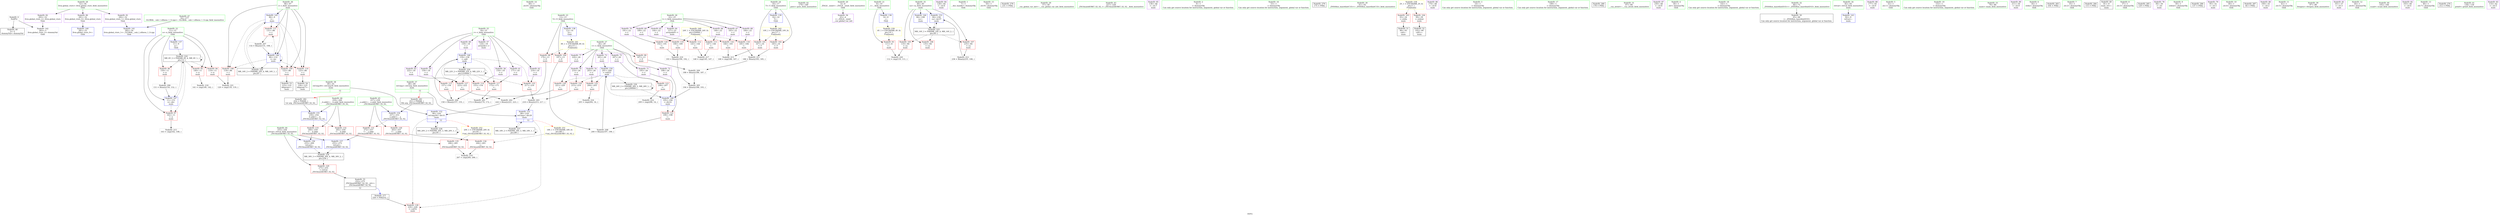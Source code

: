 digraph "SVFG" {
	label="SVFG";

	Node0x556e05cc9f40 [shape=record,color=grey,label="{NodeID: 0\nNullPtr}"];
	Node0x556e05cc9f40 -> Node0x556e05ce4790[style=solid];
	Node0x556e05cc9f40 -> Node0x556e05cea600[style=solid];
	Node0x556e05ce4050 [shape=record,color=red,label="{NodeID: 97\n162\<--11\n\<--n\nmain\n}"];
	Node0x556e05ce4050 -> Node0x556e05cefd60[style=solid];
	Node0x556e05ce1730 [shape=record,color=green,label="{NodeID: 14\n48\<--1\n.str.8\<--dummyObj\nGlob }"];
	Node0x556e05d093a0 [shape=record,color=black,label="{NodeID: 277\n226 = PHI(252, )\n}"];
	Node0x556e05d093a0 -> Node0x556e05ce99b0[style=solid];
	Node0x556e05ce3b90 [shape=record,color=red,label="{NodeID: 111\n131\<--86\n\<--i\nmain\n}"];
	Node0x556e05ce3b90 -> Node0x556e05cef160[style=solid];
	Node0x556e05ce24f0 [shape=record,color=green,label="{NodeID: 28\n52\<--56\nllvm.global_ctors\<--llvm.global_ctors_field_insensitive\nGlob }"];
	Node0x556e05ce24f0 -> Node0x556e05ce6a10[style=solid];
	Node0x556e05ce24f0 -> Node0x556e05ce6b10[style=solid];
	Node0x556e05ce24f0 -> Node0x556e05ce6c10[style=solid];
	Node0x556e05cef2e0 [shape=record,color=grey,label="{NodeID: 208\n200 = Binary(197, 199, )\n}"];
	Node0x556e05cef2e0 -> Node0x556e05ceacb0[style=solid];
	Node0x556e05ce9740 [shape=record,color=red,label="{NodeID: 125\n217\<--216\n\<--\nmain\n}"];
	Node0x556e05ce9740 -> Node0x556e05ce7d20[style=solid];
	Node0x556e05ce3200 [shape=record,color=green,label="{NodeID: 42\n179\<--180\nputs\<--puts_field_insensitive\n}"];
	Node0x556e05cea300 [shape=record,color=blue,label="{NodeID: 139\n16\<--14\nT\<--\nGlob }"];
	Node0x556e05cea300 -> Node0x556e05cfcf80[style=dashed];
	Node0x556e05ce4e70 [shape=record,color=purple,label="{NodeID: 56\n63\<--4\n\<--_ZStL8__ioinit\n__cxx_global_var_init\n}"];
	Node0x556e05ceaf20 [shape=record,color=blue,label="{NodeID: 153\n84\<--236\nca\<--inc37\nmain\n}"];
	Node0x556e05ceaf20 -> Node0x556e05cf80c0[style=dashed];
	Node0x556e05ce59d0 [shape=record,color=purple,label="{NodeID: 70\n191\<--22\n\<--t\nmain\n}"];
	Node0x556e05ce59d0 -> Node0x556e05ce9330[style=solid];
	Node0x556e05ce6530 [shape=record,color=purple,label="{NodeID: 84\n128\<--44\n\<--.str.6\nmain\n}"];
	Node0x556e05ccacf0 [shape=record,color=green,label="{NodeID: 1\n7\<--1\n__dso_handle\<--dummyObj\nGlob }"];
	Node0x556e05ce4120 [shape=record,color=red,label="{NodeID: 98\n170\<--13\n\<--V\nmain\n}"];
	Node0x556e05ce4120 -> Node0x556e05ce7a20[style=solid];
	Node0x556e05ce17f0 [shape=record,color=green,label="{NodeID: 15\n50\<--1\n.str.9\<--dummyObj\nGlob }"];
	Node0x556e05d09590 [shape=record,color=black,label="{NodeID: 278\n231 = PHI()\n}"];
	Node0x556e05ce3c60 [shape=record,color=red,label="{NodeID: 112\n145\<--144\n\<--\nmain\n}"];
	Node0x556e05ce3c60 -> Node0x556e05cf0060[style=solid];
	Node0x556e05ce25f0 [shape=record,color=green,label="{NodeID: 29\n57\<--58\n__cxx_global_var_init\<--__cxx_global_var_init_field_insensitive\n}"];
	Node0x556e05cef460 [shape=record,color=grey,label="{NodeID: 209\n188 = Binary(186, 187, )\n}"];
	Node0x556e05cef460 -> Node0x556e05ceee60[style=solid];
	Node0x556e05ce9810 [shape=record,color=red,label="{NodeID: 126\n221\<--220\n\<--\nmain\n}"];
	Node0x556e05ce9810 -> Node0x556e05ce7ba0[style=solid];
	Node0x556e05ce3300 [shape=record,color=green,label="{NodeID: 43\n227\<--228\n_ZSt3maxIdERKT_S2_S2_\<--_ZSt3maxIdERKT_S2_S2__field_insensitive\n}"];
	Node0x556e05cea400 [shape=record,color=blue,label="{NodeID: 140\n281\<--53\nllvm.global_ctors_0\<--\nGlob }"];
	Node0x556e05ce4f40 [shape=record,color=purple,label="{NodeID: 57\n124\<--18\narrayidx\<--r\nmain\n}"];
	Node0x556e05ceaff0 [shape=record,color=blue,label="{NodeID: 154\n257\<--253\n__a.addr\<--__a\n_ZSt3maxIdERKT_S2_S2_\n}"];
	Node0x556e05ceaff0 -> Node0x556e05ce9b50[style=dashed];
	Node0x556e05ceaff0 -> Node0x556e05ce9c20[style=dashed];
	Node0x556e05ce5aa0 [shape=record,color=purple,label="{NodeID: 71\n195\<--26\n\<--v\nmain\n}"];
	Node0x556e05ce5aa0 -> Node0x556e05ceabe0[style=solid];
	Node0x556e05cfd760 [shape=record,color=yellow,style=double,label="{NodeID: 251\n18V_1 = ENCHI(MR_18V_0)\npts\{89 \}\nFun[_ZSt3maxIdERKT_S2_S2_]}"];
	Node0x556e05cfd760 -> Node0x556e05ce9e90[style=dashed];
	Node0x556e05ce6600 [shape=record,color=purple,label="{NodeID: 85\n136\<--46\n\<--.str.7\nmain\n}"];
	Node0x556e05ccad80 [shape=record,color=green,label="{NodeID: 2\n9\<--1\n\<--dummyObj\nCan only get source location for instruction, argument, global var or function.}"];
	Node0x556e05ce41f0 [shape=record,color=red,label="{NodeID: 99\n187\<--13\n\<--V\nmain\n}"];
	Node0x556e05ce41f0 -> Node0x556e05cef460[style=solid];
	Node0x556e05ce18f0 [shape=record,color=green,label="{NodeID: 16\n53\<--1\n\<--dummyObj\nCan only get source location for instruction, argument, global var or function.}"];
	Node0x556e05d09660 [shape=record,color=black,label="{NodeID: 279\n175 = PHI()\n}"];
	Node0x556e05ce3d30 [shape=record,color=red,label="{NodeID: 113\n147\<--146\n\<--\nmain\n}"];
	Node0x556e05ce3d30 -> Node0x556e05cf0060[style=solid];
	Node0x556e05ce26f0 [shape=record,color=green,label="{NodeID: 30\n61\<--62\n_ZNSt8ios_base4InitC1Ev\<--_ZNSt8ios_base4InitC1Ev_field_insensitive\n}"];
	Node0x556e05cef5e0 [shape=record,color=grey,label="{NodeID: 210\n193 = Binary(190, 192, )\n}"];
	Node0x556e05cef5e0 -> Node0x556e05ceee60[style=solid];
	Node0x556e05ce98e0 [shape=record,color=red,label="{NodeID: 127\n223\<--222\n\<--\nmain\n}"];
	Node0x556e05ce98e0 -> Node0x556e05ce7ba0[style=solid];
	Node0x556e05ce3400 [shape=record,color=green,label="{NodeID: 44\n255\<--256\nretval\<--retval_field_insensitive\n_ZSt3maxIdERKT_S2_S2_\n}"];
	Node0x556e05ce3400 -> Node0x556e05ce9a80[style=solid];
	Node0x556e05ce3400 -> Node0x556e05ceb190[style=solid];
	Node0x556e05ce3400 -> Node0x556e05ceb260[style=solid];
	Node0x556e05cf7bc0 [shape=record,color=black,label="{NodeID: 224\nMR_6V_2 = PHI(MR_6V_4, MR_6V_1, )\npts\{12 \}\n}"];
	Node0x556e05cf7bc0 -> Node0x556e05ce6de0[style=dashed];
	Node0x556e05cf7bc0 -> Node0x556e05ce6eb0[style=dashed];
	Node0x556e05cf7bc0 -> Node0x556e05ce3f80[style=dashed];
	Node0x556e05cf7bc0 -> Node0x556e05ce4050[style=dashed];
	Node0x556e05cf7bc0 -> Node0x556e05ceaa40[style=dashed];
	Node0x556e05cf7bc0 -> Node0x556e05cf7bc0[style=dashed];
	Node0x556e05cea500 [shape=record,color=blue,label="{NodeID: 141\n282\<--54\nllvm.global_ctors_1\<--_GLOBAL__sub_I_elfness_1_0.cpp\nGlob }"];
	Node0x556e05ce5010 [shape=record,color=purple,label="{NodeID: 58\n154\<--18\n\<--r\nmain\n}"];
	Node0x556e05ce5010 -> Node0x556e05ce3e00[style=solid];
	Node0x556e05cfc1c0 [shape=record,color=yellow,style=double,label="{NodeID: 238\n2V_1 = ENCHI(MR_2V_0)\npts\{1 \}\nFun[main]}"];
	Node0x556e05cfc1c0 -> Node0x556e05ce4530[style=dashed];
	Node0x556e05cfc1c0 -> Node0x556e05ce4600[style=dashed];
	Node0x556e05ceb0c0 [shape=record,color=blue,label="{NodeID: 155\n259\<--254\n__b.addr\<--__b\n_ZSt3maxIdERKT_S2_S2_\n}"];
	Node0x556e05ceb0c0 -> Node0x556e05ce9cf0[style=dashed];
	Node0x556e05ceb0c0 -> Node0x556e05ce9dc0[style=dashed];
	Node0x556e05ce5b70 [shape=record,color=purple,label="{NodeID: 72\n198\<--26\n\<--v\nmain\n}"];
	Node0x556e05ce5b70 -> Node0x556e05ce9400[style=solid];
	Node0x556e05cfd870 [shape=record,color=yellow,style=double,label="{NodeID: 252\n20V_1 = ENCHI(MR_20V_0)\npts\{91 \}\nFun[_ZSt3maxIdERKT_S2_S2_]}"];
	Node0x556e05cfd870 -> Node0x556e05ce9f60[style=dashed];
	Node0x556e05ce66d0 [shape=record,color=purple,label="{NodeID: 86\n174\<--48\n\<--.str.8\nmain\n}"];
	Node0x556e05cca390 [shape=record,color=green,label="{NodeID: 3\n14\<--1\n\<--dummyObj\nCan only get source location for instruction, argument, global var or function.}"];
	Node0x556e05ce42c0 [shape=record,color=red,label="{NodeID: 100\n197\<--13\n\<--V\nmain\n}"];
	Node0x556e05ce42c0 -> Node0x556e05cef2e0[style=solid];
	Node0x556e05ce19f0 [shape=record,color=green,label="{NodeID: 17\n108\<--1\n\<--dummyObj\nCan only get source location for instruction, argument, global var or function.}"];
	Node0x556e05d09730 [shape=record,color=black,label="{NodeID: 280\n178 = PHI()\n}"];
	Node0x556e05ce3e00 [shape=record,color=red,label="{NodeID: 114\n155\<--154\n\<--\nmain\n}"];
	Node0x556e05ce3e00 -> Node0x556e05ce7ea0[style=solid];
	Node0x556e05ce27f0 [shape=record,color=green,label="{NodeID: 31\n67\<--68\n__cxa_atexit\<--__cxa_atexit_field_insensitive\n}"];
	Node0x556e05cef760 [shape=record,color=grey,label="{NodeID: 211\n186 = Binary(183, 185, )\n}"];
	Node0x556e05cef760 -> Node0x556e05cef460[style=solid];
	Node0x556e05ce99b0 [shape=record,color=red,label="{NodeID: 128\n229\<--226\n\<--call32\nmain\n}"];
	Node0x556e05ce34d0 [shape=record,color=green,label="{NodeID: 45\n257\<--258\n__a.addr\<--__a.addr_field_insensitive\n_ZSt3maxIdERKT_S2_S2_\n}"];
	Node0x556e05ce34d0 -> Node0x556e05ce9b50[style=solid];
	Node0x556e05ce34d0 -> Node0x556e05ce9c20[style=solid];
	Node0x556e05ce34d0 -> Node0x556e05ceaff0[style=solid];
	Node0x556e05cf80c0 [shape=record,color=black,label="{NodeID: 225\nMR_14V_3 = PHI(MR_14V_4, MR_14V_2, )\npts\{85 \}\n}"];
	Node0x556e05cf80c0 -> Node0x556e05ce46d0[style=dashed];
	Node0x556e05cf80c0 -> Node0x556e05ce3780[style=dashed];
	Node0x556e05cf80c0 -> Node0x556e05ce3850[style=dashed];
	Node0x556e05cf80c0 -> Node0x556e05ceaf20[style=dashed];
	Node0x556e05cea600 [shape=record,color=blue, style = dotted,label="{NodeID: 142\n283\<--3\nllvm.global_ctors_2\<--dummyVal\nGlob }"];
	Node0x556e05ce50e0 [shape=record,color=purple,label="{NodeID: 59\n156\<--18\n\<--r\nmain\n}"];
	Node0x556e05ce50e0 -> Node0x556e05ce8fa0[style=solid];
	Node0x556e05cfcce0 [shape=record,color=yellow,style=double,label="{NodeID: 239\n4V_1 = ENCHI(MR_4V_0)\npts\{10 \}\nFun[main]}"];
	Node0x556e05cfcce0 -> Node0x556e05ce6d10[style=dashed];
	Node0x556e05ceb190 [shape=record,color=blue,label="{NodeID: 156\n255\<--269\nretval\<--\n_ZSt3maxIdERKT_S2_S2_\n}"];
	Node0x556e05ceb190 -> Node0x556e05cfadc0[style=dashed];
	Node0x556e05ce5c40 [shape=record,color=purple,label="{NodeID: 73\n201\<--26\n\<--v\nmain\n}"];
	Node0x556e05ce5c40 -> Node0x556e05ceacb0[style=solid];
	Node0x556e05ce67a0 [shape=record,color=purple,label="{NodeID: 87\n230\<--48\n\<--.str.8\nmain\n}"];
	Node0x556e05cca420 [shape=record,color=green,label="{NodeID: 4\n30\<--1\n.str\<--dummyObj\nGlob }"];
	Node0x556e05ce4390 [shape=record,color=red,label="{NodeID: 101\n167\<--16\n\<--T\nmain\n}"];
	Node0x556e05ce4390 -> Node0x556e05cefa60[style=solid];
	Node0x556e05ce1af0 [shape=record,color=green,label="{NodeID: 18\n142\<--1\n\<--dummyObj\nCan only get source location for instruction, argument, global var or function.}"];
	Node0x556e05d09800 [shape=record,color=black,label="{NodeID: 281\n253 = PHI(88, )\n0th arg _ZSt3maxIdERKT_S2_S2_ }"];
	Node0x556e05d09800 -> Node0x556e05ceaff0[style=solid];
	Node0x556e05ce8fa0 [shape=record,color=red,label="{NodeID: 115\n157\<--156\n\<--\nmain\n}"];
	Node0x556e05ce8fa0 -> Node0x556e05ce7ea0[style=solid];
	Node0x556e05ce28f0 [shape=record,color=green,label="{NodeID: 32\n66\<--72\n_ZNSt8ios_base4InitD1Ev\<--_ZNSt8ios_base4InitD1Ev_field_insensitive\n}"];
	Node0x556e05ce28f0 -> Node0x556e05ce4960[style=solid];
	Node0x556e05cef8e0 [shape=record,color=grey,label="{NodeID: 212\n236 = Binary(235, 108, )\n}"];
	Node0x556e05cef8e0 -> Node0x556e05ceaf20[style=solid];
	Node0x556e05ce9a80 [shape=record,color=red,label="{NodeID: 129\n275\<--255\n\<--retval\n_ZSt3maxIdERKT_S2_S2_\n}"];
	Node0x556e05ce9a80 -> Node0x556e05ce4da0[style=solid];
	Node0x556e05ce35a0 [shape=record,color=green,label="{NodeID: 46\n259\<--260\n__b.addr\<--__b.addr_field_insensitive\n_ZSt3maxIdERKT_S2_S2_\n}"];
	Node0x556e05ce35a0 -> Node0x556e05ce9cf0[style=solid];
	Node0x556e05ce35a0 -> Node0x556e05ce9dc0[style=solid];
	Node0x556e05ce35a0 -> Node0x556e05ceb0c0[style=solid];
	Node0x556e05cf85c0 [shape=record,color=black,label="{NodeID: 226\nMR_16V_2 = PHI(MR_16V_4, MR_16V_1, )\npts\{87 \}\n}"];
	Node0x556e05cf85c0 -> Node0x556e05cea8a0[style=dashed];
	Node0x556e05cea700 [shape=record,color=blue,label="{NodeID: 143\n82\<--9\nretval\<--\nmain\n}"];
	Node0x556e05ce51b0 [shape=record,color=purple,label="{NodeID: 60\n159\<--18\n\<--r\nmain\n}"];
	Node0x556e05ce51b0 -> Node0x556e05ceab10[style=solid];
	Node0x556e05ceb260 [shape=record,color=blue,label="{NodeID: 157\n255\<--272\nretval\<--\n_ZSt3maxIdERKT_S2_S2_\n}"];
	Node0x556e05ceb260 -> Node0x556e05cfadc0[style=dashed];
	Node0x556e05ce5d10 [shape=record,color=purple,label="{NodeID: 74\n203\<--26\n\<--v\nmain\n}"];
	Node0x556e05ce5d10 -> Node0x556e05ce94d0[style=solid];
	Node0x556e05ce6870 [shape=record,color=purple,label="{NodeID: 88\n177\<--50\n\<--.str.9\nmain\n}"];
	Node0x556e05cca4b0 [shape=record,color=green,label="{NodeID: 5\n32\<--1\n.str.1\<--dummyObj\nGlob }"];
	Node0x556e05ce4460 [shape=record,color=red,label="{NodeID: 102\n183\<--16\n\<--T\nmain\n}"];
	Node0x556e05ce4460 -> Node0x556e05cef760[style=solid];
	Node0x556e05ce1bf0 [shape=record,color=green,label="{NodeID: 19\n152\<--1\n\<--dummyObj\nCan only get source location for instruction, argument, global var or function.}"];
	Node0x556e05d09990 [shape=record,color=black,label="{NodeID: 282\n254 = PHI(90, )\n1st arg _ZSt3maxIdERKT_S2_S2_ }"];
	Node0x556e05d09990 -> Node0x556e05ceb0c0[style=solid];
	Node0x556e05ce9030 [shape=record,color=red,label="{NodeID: 116\n166\<--165\n\<--\nmain\n}"];
	Node0x556e05ce9030 -> Node0x556e05cefa60[style=solid];
	Node0x556e05ce29f0 [shape=record,color=green,label="{NodeID: 33\n79\<--80\nmain\<--main_field_insensitive\n}"];
	Node0x556e05cefa60 [shape=record,color=grey,label="{NodeID: 213\n168 = cmp(166, 167, )\n}"];
	Node0x556e05ce9b50 [shape=record,color=red,label="{NodeID: 130\n263\<--257\n\<--__a.addr\n_ZSt3maxIdERKT_S2_S2_\n}"];
	Node0x556e05ce9b50 -> Node0x556e05ce9e90[style=solid];
	Node0x556e05ce3670 [shape=record,color=green,label="{NodeID: 47\n54\<--277\n_GLOBAL__sub_I_elfness_1_0.cpp\<--_GLOBAL__sub_I_elfness_1_0.cpp_field_insensitive\n}"];
	Node0x556e05ce3670 -> Node0x556e05cea500[style=solid];
	Node0x556e05cf8ac0 [shape=record,color=black,label="{NodeID: 227\nMR_18V_2 = PHI(MR_18V_3, MR_18V_1, )\npts\{89 \}\n}"];
	Node0x556e05cf8ac0 -> Node0x556e05cead80[style=dashed];
	Node0x556e05cf8ac0 -> Node0x556e05cf8ac0[style=dashed];
	Node0x556e05cea7d0 [shape=record,color=blue,label="{NodeID: 144\n84\<--108\nca\<--\nmain\n}"];
	Node0x556e05cea7d0 -> Node0x556e05cf80c0[style=dashed];
	Node0x556e05ce5280 [shape=record,color=purple,label="{NodeID: 61\n171\<--18\n\<--r\nmain\n}"];
	Node0x556e05ce5280 -> Node0x556e05ce90c0[style=solid];
	Node0x556e05cfcea0 [shape=record,color=yellow,style=double,label="{NodeID: 241\n8V_1 = ENCHI(MR_8V_0)\npts\{15 \}\nFun[main]}"];
	Node0x556e05cfcea0 -> Node0x556e05ce4120[style=dashed];
	Node0x556e05cfcea0 -> Node0x556e05ce41f0[style=dashed];
	Node0x556e05cfcea0 -> Node0x556e05ce42c0[style=dashed];
	Node0x556e05ce5de0 [shape=record,color=purple,label="{NodeID: 75\n207\<--26\n\<--v\nmain\n}"];
	Node0x556e05ce5de0 -> Node0x556e05ce95a0[style=solid];
	Node0x556e05ce6940 [shape=record,color=purple,label="{NodeID: 89\n211\<--50\n\<--.str.9\nmain\n}"];
	Node0x556e05ce12b0 [shape=record,color=green,label="{NodeID: 6\n34\<--1\nstdin\<--dummyObj\nGlob }"];
	Node0x556e05ce4530 [shape=record,color=red,label="{NodeID: 103\n93\<--34\n\<--stdin\nmain\n}"];
	Node0x556e05ce4530 -> Node0x556e05ce4a60[style=solid];
	Node0x556e05ce1cf0 [shape=record,color=green,label="{NodeID: 20\n4\<--6\n_ZStL8__ioinit\<--_ZStL8__ioinit_field_insensitive\nGlob }"];
	Node0x556e05ce1cf0 -> Node0x556e05ce4e70[style=solid];
	Node0x556e05d09fb0 [shape=record,color=black,label="{NodeID: 283\n104 = PHI()\n}"];
	Node0x556e05ce90c0 [shape=record,color=red,label="{NodeID: 117\n172\<--171\n\<--\nmain\n}"];
	Node0x556e05ce90c0 -> Node0x556e05ce7a20[style=solid];
	Node0x556e05ce2af0 [shape=record,color=green,label="{NodeID: 34\n82\<--83\nretval\<--retval_field_insensitive\nmain\n}"];
	Node0x556e05ce2af0 -> Node0x556e05cea700[style=solid];
	Node0x556e05cefbe0 [shape=record,color=grey,label="{NodeID: 214\n209 = cmp(208, 14, )\n}"];
	Node0x556e05ce9c20 [shape=record,color=red,label="{NodeID: 131\n272\<--257\n\<--__a.addr\n_ZSt3maxIdERKT_S2_S2_\n}"];
	Node0x556e05ce9c20 -> Node0x556e05ceb260[style=solid];
	Node0x556e05ce4790 [shape=record,color=black,label="{NodeID: 48\n2\<--3\ndummyVal\<--dummyVal\n}"];
	Node0x556e05cf8fc0 [shape=record,color=black,label="{NodeID: 228\nMR_20V_2 = PHI(MR_20V_3, MR_20V_1, )\npts\{91 \}\n}"];
	Node0x556e05cf8fc0 -> Node0x556e05ceae50[style=dashed];
	Node0x556e05cf8fc0 -> Node0x556e05cf8fc0[style=dashed];
	Node0x556e05cea8a0 [shape=record,color=blue,label="{NodeID: 145\n86\<--9\ni\<--\nmain\n}"];
	Node0x556e05cea8a0 -> Node0x556e05ce3920[style=dashed];
	Node0x556e05cea8a0 -> Node0x556e05ce39f0[style=dashed];
	Node0x556e05cea8a0 -> Node0x556e05ce3ac0[style=dashed];
	Node0x556e05cea8a0 -> Node0x556e05ce3b90[style=dashed];
	Node0x556e05cea8a0 -> Node0x556e05cea970[style=dashed];
	Node0x556e05cea8a0 -> Node0x556e05cf85c0[style=dashed];
	Node0x556e05ce5350 [shape=record,color=purple,label="{NodeID: 62\n216\<--18\n\<--r\nmain\n}"];
	Node0x556e05ce5350 -> Node0x556e05ce9740[style=solid];
	Node0x556e05cfcf80 [shape=record,color=yellow,style=double,label="{NodeID: 242\n10V_1 = ENCHI(MR_10V_0)\npts\{17 \}\nFun[main]}"];
	Node0x556e05cfcf80 -> Node0x556e05ce4390[style=dashed];
	Node0x556e05cfcf80 -> Node0x556e05ce4460[style=dashed];
	Node0x556e05ce5eb0 [shape=record,color=purple,label="{NodeID: 76\n214\<--26\n\<--v\nmain\n}"];
	Node0x556e05ce5eb0 -> Node0x556e05ce9670[style=solid];
	Node0x556e05ce6a10 [shape=record,color=purple,label="{NodeID: 90\n281\<--52\nllvm.global_ctors_0\<--llvm.global_ctors\nGlob }"];
	Node0x556e05ce6a10 -> Node0x556e05cea400[style=solid];
	Node0x556e05ce1340 [shape=record,color=green,label="{NodeID: 7\n35\<--1\n.str.2\<--dummyObj\nGlob }"];
	Node0x556e05ce4600 [shape=record,color=red,label="{NodeID: 104\n99\<--39\n\<--stdout\nmain\n}"];
	Node0x556e05ce4600 -> Node0x556e05ce4b30[style=solid];
	Node0x556e05ce1df0 [shape=record,color=green,label="{NodeID: 21\n8\<--10\n_\<--__field_insensitive\nGlob }"];
	Node0x556e05ce1df0 -> Node0x556e05ce6d10[style=solid];
	Node0x556e05ce1df0 -> Node0x556e05cea030[style=solid];
	Node0x556e05d0a0b0 [shape=record,color=black,label="{NodeID: 284\n115 = PHI()\n}"];
	Node0x556e05ce7a20 [shape=record,color=grey,label="{NodeID: 201\n173 = Binary(170, 172, )\n}"];
	Node0x556e05ce9190 [shape=record,color=red,label="{NodeID: 118\n185\<--184\n\<--\nmain\n}"];
	Node0x556e05ce9190 -> Node0x556e05cef760[style=solid];
	Node0x556e05ce2bc0 [shape=record,color=green,label="{NodeID: 35\n84\<--85\nca\<--ca_field_insensitive\nmain\n}"];
	Node0x556e05ce2bc0 -> Node0x556e05ce46d0[style=solid];
	Node0x556e05ce2bc0 -> Node0x556e05ce3780[style=solid];
	Node0x556e05ce2bc0 -> Node0x556e05ce3850[style=solid];
	Node0x556e05ce2bc0 -> Node0x556e05cea7d0[style=solid];
	Node0x556e05ce2bc0 -> Node0x556e05ceaf20[style=solid];
	Node0x556e05cefd60 [shape=record,color=grey,label="{NodeID: 215\n163 = cmp(162, 108, )\n}"];
	Node0x556e05ce9cf0 [shape=record,color=red,label="{NodeID: 132\n265\<--259\n\<--__b.addr\n_ZSt3maxIdERKT_S2_S2_\n}"];
	Node0x556e05ce9cf0 -> Node0x556e05ce9f60[style=solid];
	Node0x556e05ce4890 [shape=record,color=black,label="{NodeID: 49\n81\<--9\nmain_ret\<--\nmain\n}"];
	Node0x556e05cf94c0 [shape=record,color=black,label="{NodeID: 229\nMR_22V_2 = PHI(MR_22V_4, MR_22V_1, )\npts\{210000 \}\n}"];
	Node0x556e05cf94c0 -> Node0x556e05ce3e00[style=dashed];
	Node0x556e05cf94c0 -> Node0x556e05ce8fa0[style=dashed];
	Node0x556e05cf94c0 -> Node0x556e05ce90c0[style=dashed];
	Node0x556e05cf94c0 -> Node0x556e05ce9740[style=dashed];
	Node0x556e05cf94c0 -> Node0x556e05ce98e0[style=dashed];
	Node0x556e05cf94c0 -> Node0x556e05ceab10[style=dashed];
	Node0x556e05cf94c0 -> Node0x556e05cf94c0[style=dashed];
	Node0x556e05cea970 [shape=record,color=blue,label="{NodeID: 146\n86\<--132\ni\<--inc\nmain\n}"];
	Node0x556e05cea970 -> Node0x556e05ce3920[style=dashed];
	Node0x556e05cea970 -> Node0x556e05ce39f0[style=dashed];
	Node0x556e05cea970 -> Node0x556e05ce3ac0[style=dashed];
	Node0x556e05cea970 -> Node0x556e05ce3b90[style=dashed];
	Node0x556e05cea970 -> Node0x556e05cea970[style=dashed];
	Node0x556e05cea970 -> Node0x556e05cf85c0[style=dashed];
	Node0x556e05ce5420 [shape=record,color=purple,label="{NodeID: 63\n222\<--18\n\<--r\nmain\n}"];
	Node0x556e05ce5420 -> Node0x556e05ce98e0[style=solid];
	Node0x556e05ce5f80 [shape=record,color=purple,label="{NodeID: 77\n220\<--26\n\<--v\nmain\n}"];
	Node0x556e05ce5f80 -> Node0x556e05ce9810[style=solid];
	Node0x556e05ce6b10 [shape=record,color=purple,label="{NodeID: 91\n282\<--52\nllvm.global_ctors_1\<--llvm.global_ctors\nGlob }"];
	Node0x556e05ce6b10 -> Node0x556e05cea500[style=solid];
	Node0x556e05ce13d0 [shape=record,color=green,label="{NodeID: 8\n37\<--1\n.str.3\<--dummyObj\nGlob }"];
	Node0x556e05ce46d0 [shape=record,color=red,label="{NodeID: 105\n110\<--84\n\<--ca\nmain\n}"];
	Node0x556e05ce46d0 -> Node0x556e05cf04e0[style=solid];
	Node0x556e05ce1ef0 [shape=record,color=green,label="{NodeID: 22\n11\<--12\nn\<--n_field_insensitive\nGlob }"];
	Node0x556e05ce1ef0 -> Node0x556e05ce6de0[style=solid];
	Node0x556e05ce1ef0 -> Node0x556e05ce6eb0[style=solid];
	Node0x556e05ce1ef0 -> Node0x556e05ce3f80[style=solid];
	Node0x556e05ce1ef0 -> Node0x556e05ce4050[style=solid];
	Node0x556e05ce1ef0 -> Node0x556e05cea100[style=solid];
	Node0x556e05ce1ef0 -> Node0x556e05ceaa40[style=solid];
	Node0x556e05d0a1b0 [shape=record,color=black,label="{NodeID: 285\n129 = PHI()\n}"];
	Node0x556e05ce7ba0 [shape=record,color=grey,label="{NodeID: 202\n224 = Binary(221, 223, )\n}"];
	Node0x556e05ce7ba0 -> Node0x556e05ceae50[style=solid];
	Node0x556e05ce9260 [shape=record,color=red,label="{NodeID: 119\n190\<--189\n\<--\nmain\n}"];
	Node0x556e05ce9260 -> Node0x556e05cef5e0[style=solid];
	Node0x556e05ce2c90 [shape=record,color=green,label="{NodeID: 36\n86\<--87\ni\<--i_field_insensitive\nmain\n}"];
	Node0x556e05ce2c90 -> Node0x556e05ce3920[style=solid];
	Node0x556e05ce2c90 -> Node0x556e05ce39f0[style=solid];
	Node0x556e05ce2c90 -> Node0x556e05ce3ac0[style=solid];
	Node0x556e05ce2c90 -> Node0x556e05ce3b90[style=solid];
	Node0x556e05ce2c90 -> Node0x556e05cea8a0[style=solid];
	Node0x556e05ce2c90 -> Node0x556e05cea970[style=solid];
	Node0x556e05cefee0 [shape=record,color=grey,label="{NodeID: 216\n205 = cmp(204, 14, )\n}"];
	Node0x556e05ce9dc0 [shape=record,color=red,label="{NodeID: 133\n269\<--259\n\<--__b.addr\n_ZSt3maxIdERKT_S2_S2_\n}"];
	Node0x556e05ce9dc0 -> Node0x556e05ceb190[style=solid];
	Node0x556e05ce4960 [shape=record,color=black,label="{NodeID: 50\n65\<--66\n\<--_ZNSt8ios_base4InitD1Ev\nCan only get source location for instruction, argument, global var or function.}"];
	Node0x556e05cf99c0 [shape=record,color=black,label="{NodeID: 230\nMR_26V_2 = PHI(MR_26V_3, MR_26V_1, )\npts\{290000 \}\n}"];
	Node0x556e05cf99c0 -> Node0x556e05ceabe0[style=dashed];
	Node0x556e05cf99c0 -> Node0x556e05cf99c0[style=dashed];
	Node0x556e05ceaa40 [shape=record,color=blue,label="{NodeID: 147\n11\<--151\nn\<--dec\nmain\n}"];
	Node0x556e05ceaa40 -> Node0x556e05ce4050[style=dashed];
	Node0x556e05ceaa40 -> Node0x556e05cf7bc0[style=dashed];
	Node0x556e05ce54f0 [shape=record,color=purple,label="{NodeID: 64\n127\<--22\narrayidx8\<--t\nmain\n}"];
	Node0x556e05ce6050 [shape=record,color=purple,label="{NodeID: 78\n94\<--30\n\<--.str\nmain\n}"];
	Node0x556e05ce6c10 [shape=record,color=purple,label="{NodeID: 92\n283\<--52\nllvm.global_ctors_2\<--llvm.global_ctors\nGlob }"];
	Node0x556e05ce6c10 -> Node0x556e05cea600[style=solid];
	Node0x556e05ce1460 [shape=record,color=green,label="{NodeID: 9\n39\<--1\nstdout\<--dummyObj\nGlob }"];
	Node0x556e05ce3780 [shape=record,color=red,label="{NodeID: 106\n135\<--84\n\<--ca\nmain\n}"];
	Node0x556e05ce1ff0 [shape=record,color=green,label="{NodeID: 23\n13\<--15\nV\<--V_field_insensitive\nGlob }"];
	Node0x556e05ce1ff0 -> Node0x556e05ce4120[style=solid];
	Node0x556e05ce1ff0 -> Node0x556e05ce41f0[style=solid];
	Node0x556e05ce1ff0 -> Node0x556e05ce42c0[style=solid];
	Node0x556e05ce1ff0 -> Node0x556e05cea200[style=solid];
	Node0x556e05d0a2b0 [shape=record,color=black,label="{NodeID: 286\n137 = PHI()\n}"];
	Node0x556e05ce7d20 [shape=record,color=grey,label="{NodeID: 203\n218 = Binary(215, 217, )\n}"];
	Node0x556e05ce7d20 -> Node0x556e05cead80[style=solid];
	Node0x556e05ce9330 [shape=record,color=red,label="{NodeID: 120\n192\<--191\n\<--\nmain\n}"];
	Node0x556e05ce9330 -> Node0x556e05cef5e0[style=solid];
	Node0x556e05ce2d60 [shape=record,color=green,label="{NodeID: 37\n88\<--89\nref.tmp\<--ref.tmp_field_insensitive\nmain\n|{|<s1>12}}"];
	Node0x556e05ce2d60 -> Node0x556e05cead80[style=solid];
	Node0x556e05ce2d60:s1 -> Node0x556e05d09800[style=solid,color=red];
	Node0x556e05cf0060 [shape=record,color=grey,label="{NodeID: 217\n148 = cmp(145, 147, )\n}"];
	Node0x556e05ce9e90 [shape=record,color=red,label="{NodeID: 134\n264\<--263\n\<--\n_ZSt3maxIdERKT_S2_S2_\n}"];
	Node0x556e05ce9e90 -> Node0x556e05cf0360[style=solid];
	Node0x556e05ce4a60 [shape=record,color=black,label="{NodeID: 51\n96\<--93\ncall\<--\nmain\n}"];
	Node0x556e05ceab10 [shape=record,color=blue,label="{NodeID: 148\n159\<--158\n\<--add\nmain\n}"];
	Node0x556e05ceab10 -> Node0x556e05ce90c0[style=dashed];
	Node0x556e05ceab10 -> Node0x556e05ce9740[style=dashed];
	Node0x556e05ceab10 -> Node0x556e05ce98e0[style=dashed];
	Node0x556e05ceab10 -> Node0x556e05cf94c0[style=dashed];
	Node0x556e05ce55c0 [shape=record,color=purple,label="{NodeID: 65\n144\<--22\n\<--t\nmain\n}"];
	Node0x556e05ce55c0 -> Node0x556e05ce3c60[style=solid];
	Node0x556e05ce6120 [shape=record,color=purple,label="{NodeID: 79\n95\<--32\n\<--.str.1\nmain\n}"];
	Node0x556e05ce6d10 [shape=record,color=red,label="{NodeID: 93\n111\<--8\n\<--_\nmain\n}"];
	Node0x556e05ce6d10 -> Node0x556e05cf04e0[style=solid];
	Node0x556e05ce14f0 [shape=record,color=green,label="{NodeID: 10\n40\<--1\n.str.4\<--dummyObj\nGlob }"];
	Node0x556e05ce3850 [shape=record,color=red,label="{NodeID: 107\n235\<--84\n\<--ca\nmain\n}"];
	Node0x556e05ce3850 -> Node0x556e05cef8e0[style=solid];
	Node0x556e05ce20f0 [shape=record,color=green,label="{NodeID: 24\n16\<--17\nT\<--T_field_insensitive\nGlob }"];
	Node0x556e05ce20f0 -> Node0x556e05ce4390[style=solid];
	Node0x556e05ce20f0 -> Node0x556e05ce4460[style=solid];
	Node0x556e05ce20f0 -> Node0x556e05cea300[style=solid];
	Node0x556e05d0a3b0 [shape=record,color=black,label="{NodeID: 287\n64 = PHI()\n}"];
	Node0x556e05ce7ea0 [shape=record,color=grey,label="{NodeID: 204\n158 = Binary(157, 155, )\n}"];
	Node0x556e05ce7ea0 -> Node0x556e05ceab10[style=solid];
	Node0x556e05ce9400 [shape=record,color=red,label="{NodeID: 121\n199\<--198\n\<--\nmain\n}"];
	Node0x556e05ce9400 -> Node0x556e05cef2e0[style=solid];
	Node0x556e05ce2e30 [shape=record,color=green,label="{NodeID: 38\n90\<--91\nref.tmp30\<--ref.tmp30_field_insensitive\nmain\n|{|<s1>12}}"];
	Node0x556e05ce2e30 -> Node0x556e05ceae50[style=solid];
	Node0x556e05ce2e30:s1 -> Node0x556e05d09990[style=solid,color=red];
	Node0x556e05cf01e0 [shape=record,color=grey,label="{NodeID: 218\n141 = cmp(140, 142, )\n}"];
	Node0x556e05ce9f60 [shape=record,color=red,label="{NodeID: 135\n266\<--265\n\<--\n_ZSt3maxIdERKT_S2_S2_\n}"];
	Node0x556e05ce9f60 -> Node0x556e05cf0360[style=solid];
	Node0x556e05ce4b30 [shape=record,color=black,label="{NodeID: 52\n102\<--99\ncall1\<--\nmain\n}"];
	Node0x556e05ceabe0 [shape=record,color=blue,label="{NodeID: 149\n195\<--194\n\<--div22\nmain\n}"];
	Node0x556e05ceabe0 -> Node0x556e05ce9400[style=dashed];
	Node0x556e05ceabe0 -> Node0x556e05ceacb0[style=dashed];
	Node0x556e05ce5690 [shape=record,color=purple,label="{NodeID: 66\n146\<--22\n\<--t\nmain\n}"];
	Node0x556e05ce5690 -> Node0x556e05ce3d30[style=solid];
	Node0x556e05ce61f0 [shape=record,color=purple,label="{NodeID: 80\n100\<--35\n\<--.str.2\nmain\n}"];
	Node0x556e05ce6de0 [shape=record,color=red,label="{NodeID: 94\n119\<--11\n\<--n\nmain\n}"];
	Node0x556e05ce6de0 -> Node0x556e05cf0660[style=solid];
	Node0x556e05ce1580 [shape=record,color=green,label="{NodeID: 11\n42\<--1\n.str.5\<--dummyObj\nGlob }"];
	Node0x556e05ce3920 [shape=record,color=red,label="{NodeID: 108\n118\<--86\n\<--i\nmain\n}"];
	Node0x556e05ce3920 -> Node0x556e05cf0660[style=solid];
	Node0x556e05ce21f0 [shape=record,color=green,label="{NodeID: 25\n18\<--21\nr\<--r_field_insensitive\nGlob }"];
	Node0x556e05ce21f0 -> Node0x556e05ce4f40[style=solid];
	Node0x556e05ce21f0 -> Node0x556e05ce5010[style=solid];
	Node0x556e05ce21f0 -> Node0x556e05ce50e0[style=solid];
	Node0x556e05ce21f0 -> Node0x556e05ce51b0[style=solid];
	Node0x556e05ce21f0 -> Node0x556e05ce5280[style=solid];
	Node0x556e05ce21f0 -> Node0x556e05ce5350[style=solid];
	Node0x556e05ce21f0 -> Node0x556e05ce5420[style=solid];
	Node0x556e05ceee60 [shape=record,color=grey,label="{NodeID: 205\n194 = Binary(188, 193, )\n}"];
	Node0x556e05ceee60 -> Node0x556e05ceabe0[style=solid];
	Node0x556e05ce94d0 [shape=record,color=red,label="{NodeID: 122\n204\<--203\n\<--\nmain\n}"];
	Node0x556e05ce94d0 -> Node0x556e05cefee0[style=solid];
	Node0x556e05ce2f00 [shape=record,color=green,label="{NodeID: 39\n97\<--98\nfreopen\<--freopen_field_insensitive\n}"];
	Node0x556e05cf0360 [shape=record,color=grey,label="{NodeID: 219\n267 = cmp(264, 266, )\n}"];
	Node0x556e05cea030 [shape=record,color=blue,label="{NodeID: 136\n8\<--9\n_\<--\nGlob }"];
	Node0x556e05cea030 -> Node0x556e05cfcce0[style=dashed];
	Node0x556e05ce4c00 [shape=record,color=black,label="{NodeID: 53\n123\<--122\nidxprom\<--\nmain\n}"];
	Node0x556e05ceacb0 [shape=record,color=blue,label="{NodeID: 150\n201\<--200\n\<--sub23\nmain\n}"];
	Node0x556e05ceacb0 -> Node0x556e05ce94d0[style=dashed];
	Node0x556e05ceacb0 -> Node0x556e05ce95a0[style=dashed];
	Node0x556e05ceacb0 -> Node0x556e05ce9670[style=dashed];
	Node0x556e05ceacb0 -> Node0x556e05ce9810[style=dashed];
	Node0x556e05ceacb0 -> Node0x556e05cf99c0[style=dashed];
	Node0x556e05ce5760 [shape=record,color=purple,label="{NodeID: 67\n165\<--22\n\<--t\nmain\n}"];
	Node0x556e05ce5760 -> Node0x556e05ce9030[style=solid];
	Node0x556e05ce62c0 [shape=record,color=purple,label="{NodeID: 81\n101\<--37\n\<--.str.3\nmain\n}"];
	Node0x556e05ce6eb0 [shape=record,color=red,label="{NodeID: 95\n140\<--11\n\<--n\nmain\n}"];
	Node0x556e05ce6eb0 -> Node0x556e05cf01e0[style=solid];
	Node0x556e05ce1610 [shape=record,color=green,label="{NodeID: 12\n44\<--1\n.str.6\<--dummyObj\nGlob }"];
	Node0x556e05ce39f0 [shape=record,color=red,label="{NodeID: 109\n122\<--86\n\<--i\nmain\n}"];
	Node0x556e05ce39f0 -> Node0x556e05ce4c00[style=solid];
	Node0x556e05ce22f0 [shape=record,color=green,label="{NodeID: 26\n22\<--25\nt\<--t_field_insensitive\nGlob }"];
	Node0x556e05ce22f0 -> Node0x556e05ce54f0[style=solid];
	Node0x556e05ce22f0 -> Node0x556e05ce55c0[style=solid];
	Node0x556e05ce22f0 -> Node0x556e05ce5690[style=solid];
	Node0x556e05ce22f0 -> Node0x556e05ce5760[style=solid];
	Node0x556e05ce22f0 -> Node0x556e05ce5830[style=solid];
	Node0x556e05ce22f0 -> Node0x556e05ce5900[style=solid];
	Node0x556e05ce22f0 -> Node0x556e05ce59d0[style=solid];
	Node0x556e05ceefe0 [shape=record,color=grey,label="{NodeID: 206\n151 = Binary(150, 152, )\n}"];
	Node0x556e05ceefe0 -> Node0x556e05ceaa40[style=solid];
	Node0x556e05ce95a0 [shape=record,color=red,label="{NodeID: 123\n208\<--207\n\<--\nmain\n}"];
	Node0x556e05ce95a0 -> Node0x556e05cefbe0[style=solid];
	Node0x556e05ce3000 [shape=record,color=green,label="{NodeID: 40\n105\<--106\nscanf\<--scanf_field_insensitive\n}"];
	Node0x556e05cf04e0 [shape=record,color=grey,label="{NodeID: 220\n112 = cmp(110, 111, )\n}"];
	Node0x556e05cea100 [shape=record,color=blue,label="{NodeID: 137\n11\<--9\nn\<--\nGlob }"];
	Node0x556e05cea100 -> Node0x556e05cf7bc0[style=dashed];
	Node0x556e05ce4cd0 [shape=record,color=black,label="{NodeID: 54\n126\<--125\nidxprom7\<--\nmain\n}"];
	Node0x556e05cfadc0 [shape=record,color=black,label="{NodeID: 234\nMR_30V_3 = PHI(MR_30V_4, MR_30V_2, )\npts\{256 \}\n}"];
	Node0x556e05cfadc0 -> Node0x556e05ce9a80[style=dashed];
	Node0x556e05cead80 [shape=record,color=blue,label="{NodeID: 151\n88\<--218\nref.tmp\<--div29\nmain\n|{|<s2>12}}"];
	Node0x556e05cead80 -> Node0x556e05ce99b0[style=dashed];
	Node0x556e05cead80 -> Node0x556e05cf8ac0[style=dashed];
	Node0x556e05cead80:s2 -> Node0x556e05cfd760[style=dashed,color=red];
	Node0x556e05ce5830 [shape=record,color=purple,label="{NodeID: 68\n184\<--22\n\<--t\nmain\n}"];
	Node0x556e05ce5830 -> Node0x556e05ce9190[style=solid];
	Node0x556e05ce6390 [shape=record,color=purple,label="{NodeID: 82\n103\<--40\n\<--.str.4\nmain\n}"];
	Node0x556e05ce3f80 [shape=record,color=red,label="{NodeID: 96\n150\<--11\n\<--n\nmain\n}"];
	Node0x556e05ce3f80 -> Node0x556e05ceefe0[style=solid];
	Node0x556e05ce16a0 [shape=record,color=green,label="{NodeID: 13\n46\<--1\n.str.7\<--dummyObj\nGlob }"];
	Node0x556e05d08b60 [shape=record,color=black,label="{NodeID: 276\n212 = PHI()\n}"];
	Node0x556e05ce3ac0 [shape=record,color=red,label="{NodeID: 110\n125\<--86\n\<--i\nmain\n}"];
	Node0x556e05ce3ac0 -> Node0x556e05ce4cd0[style=solid];
	Node0x556e05ce23f0 [shape=record,color=green,label="{NodeID: 27\n26\<--29\nv\<--v_field_insensitive\nGlob }"];
	Node0x556e05ce23f0 -> Node0x556e05ce5aa0[style=solid];
	Node0x556e05ce23f0 -> Node0x556e05ce5b70[style=solid];
	Node0x556e05ce23f0 -> Node0x556e05ce5c40[style=solid];
	Node0x556e05ce23f0 -> Node0x556e05ce5d10[style=solid];
	Node0x556e05ce23f0 -> Node0x556e05ce5de0[style=solid];
	Node0x556e05ce23f0 -> Node0x556e05ce5eb0[style=solid];
	Node0x556e05ce23f0 -> Node0x556e05ce5f80[style=solid];
	Node0x556e05cef160 [shape=record,color=grey,label="{NodeID: 207\n132 = Binary(131, 108, )\n}"];
	Node0x556e05cef160 -> Node0x556e05cea970[style=solid];
	Node0x556e05ce9670 [shape=record,color=red,label="{NodeID: 124\n215\<--214\n\<--\nmain\n}"];
	Node0x556e05ce9670 -> Node0x556e05ce7d20[style=solid];
	Node0x556e05ce3100 [shape=record,color=green,label="{NodeID: 41\n138\<--139\nprintf\<--printf_field_insensitive\n}"];
	Node0x556e05cf0660 [shape=record,color=grey,label="{NodeID: 221\n120 = cmp(118, 119, )\n}"];
	Node0x556e05cea200 [shape=record,color=blue,label="{NodeID: 138\n13\<--14\nV\<--\nGlob }"];
	Node0x556e05cea200 -> Node0x556e05cfcea0[style=dashed];
	Node0x556e05ce4da0 [shape=record,color=black,label="{NodeID: 55\n252\<--275\n_ZSt3maxIdERKT_S2_S2__ret\<--\n_ZSt3maxIdERKT_S2_S2_\n|{<s0>12}}"];
	Node0x556e05ce4da0:s0 -> Node0x556e05d093a0[style=solid,color=blue];
	Node0x556e05ceae50 [shape=record,color=blue,label="{NodeID: 152\n90\<--224\nref.tmp30\<--div31\nmain\n|{|<s2>12}}"];
	Node0x556e05ceae50 -> Node0x556e05ce99b0[style=dashed];
	Node0x556e05ceae50 -> Node0x556e05cf8fc0[style=dashed];
	Node0x556e05ceae50:s2 -> Node0x556e05cfd870[style=dashed,color=red];
	Node0x556e05ce5900 [shape=record,color=purple,label="{NodeID: 69\n189\<--22\n\<--t\nmain\n}"];
	Node0x556e05ce5900 -> Node0x556e05ce9260[style=solid];
	Node0x556e05cfd5a0 [shape=record,color=yellow,style=double,label="{NodeID: 249\n24V_1 = ENCHI(MR_24V_0)\npts\{250000 \}\nFun[main]}"];
	Node0x556e05cfd5a0 -> Node0x556e05ce3c60[style=dashed];
	Node0x556e05cfd5a0 -> Node0x556e05ce3d30[style=dashed];
	Node0x556e05cfd5a0 -> Node0x556e05ce9030[style=dashed];
	Node0x556e05cfd5a0 -> Node0x556e05ce9190[style=dashed];
	Node0x556e05cfd5a0 -> Node0x556e05ce9260[style=dashed];
	Node0x556e05cfd5a0 -> Node0x556e05ce9330[style=dashed];
	Node0x556e05ce6460 [shape=record,color=purple,label="{NodeID: 83\n114\<--42\n\<--.str.5\nmain\n}"];
}
